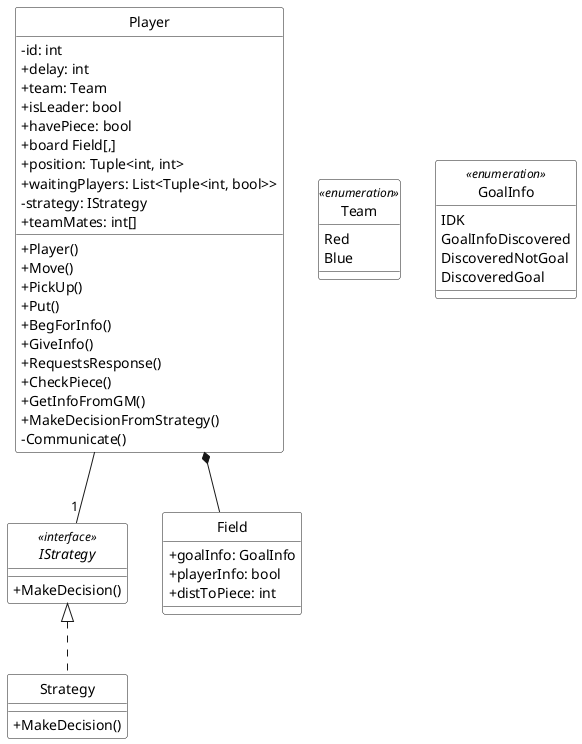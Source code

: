 @startuml
skinparam shadowing false
skinparam monochrome true
skinparam classAttributeIconSize 0
hide circles

skinparam class {
BackgroundColor white
}

IStrategy <|.. Strategy
Player *-- Field
Player -- "1" IStrategy

class Player {
- id: int
+ delay: int
+ team: Team
+ isLeader: bool
+ havePiece: bool
+ board Field[,]
+ position: Tuple<int, int>
+ waitingPlayers: List<Tuple<int, bool>>
- strategy: IStrategy
+ teamMates: int[]

+ Player()
+ Move()
+ PickUp()
+ Put()
+ BegForInfo()
+ GiveInfo()
+ RequestsResponse()
+ CheckPiece()
+ GetInfoFromGM()
+ MakeDecisionFromStrategy()
- Communicate()
}

class Field{
+ goalInfo: GoalInfo
+ playerInfo: bool
+ distToPiece: int
}

interface IStrategy <<interface>> {
+ MakeDecision()
}

class Strategy {
+ MakeDecision()
}

enum Team <<enumeration>> {
Red
Blue
}

enum GoalInfo <<enumeration>> {
IDK
GoalInfoDiscovered
DiscoveredNotGoal
DiscoveredGoal
}
@enduml
